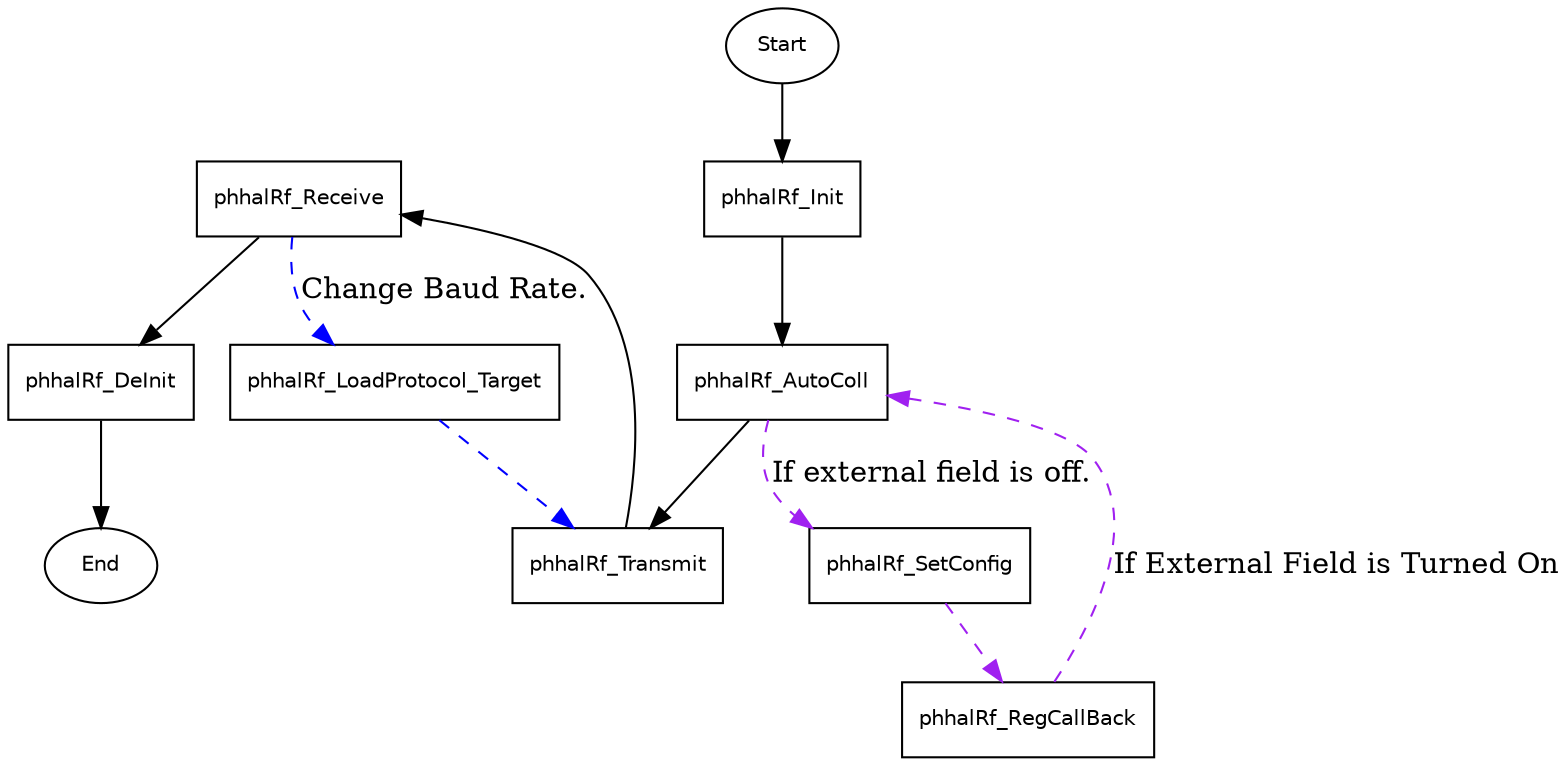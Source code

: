 
     digraph {
         node [shape=oval, fontname="Helvetica", fontsize=10];
         End;
         Start;

         node [shape=record, fontname="Helvetica", fontsize=10];

     //Nodes
         phhalRf_Init [ URL="\ref phhalRf_Init"];
         phhalRf_DeInit [ URL="\ref phhalRf_DeInit"];
         phhalRf_AutoColl [ URL="\ref phhalRf_AutoColl"];
         phhalRf_LoadProtocol_Target [ URL="\ref phhalRf_LoadProtocol_Target"];
         phhalRf_Receive [ URL="\ref phhalRf_Receive"];
         phhalRf_SetConfig [ URL="\ref phhalRf_SetConfig"];
         phhalRf_Transmit [ URL="\ref phhalRf_Transmit"];
         phhalRf_RegCallBack [ URL="\ref phhalRf_RegCallBack"];

     //Logical Flow
         Start ->phhalRf_Init -> phhalRf_AutoColl;
         phhalRf_AutoColl -> phhalRf_Transmit;
         phhalRf_Transmit -> phhalRf_Receive;
         phhalRf_Receive ->  phhalRf_DeInit;
         phhalRf_DeInit -> End;

     //optionals
         edge [ style="dashed", color="blue" ];
         phhalRf_Receive -> phhalRf_LoadProtocol_Target [label = "Change Baud Rate."];
         phhalRf_LoadProtocol_Target -> phhalRf_Transmit;

     //optionals
         edge [ style="dashed", color="purple" ];
         phhalRf_AutoColl -> phhalRf_SetConfig [label = "If external field is off."];
         phhalRf_SetConfig -> phhalRf_RegCallBack;
         phhalRf_RegCallBack -> phhalRf_AutoColl [label = "If External Field is Turned On"]
     }
